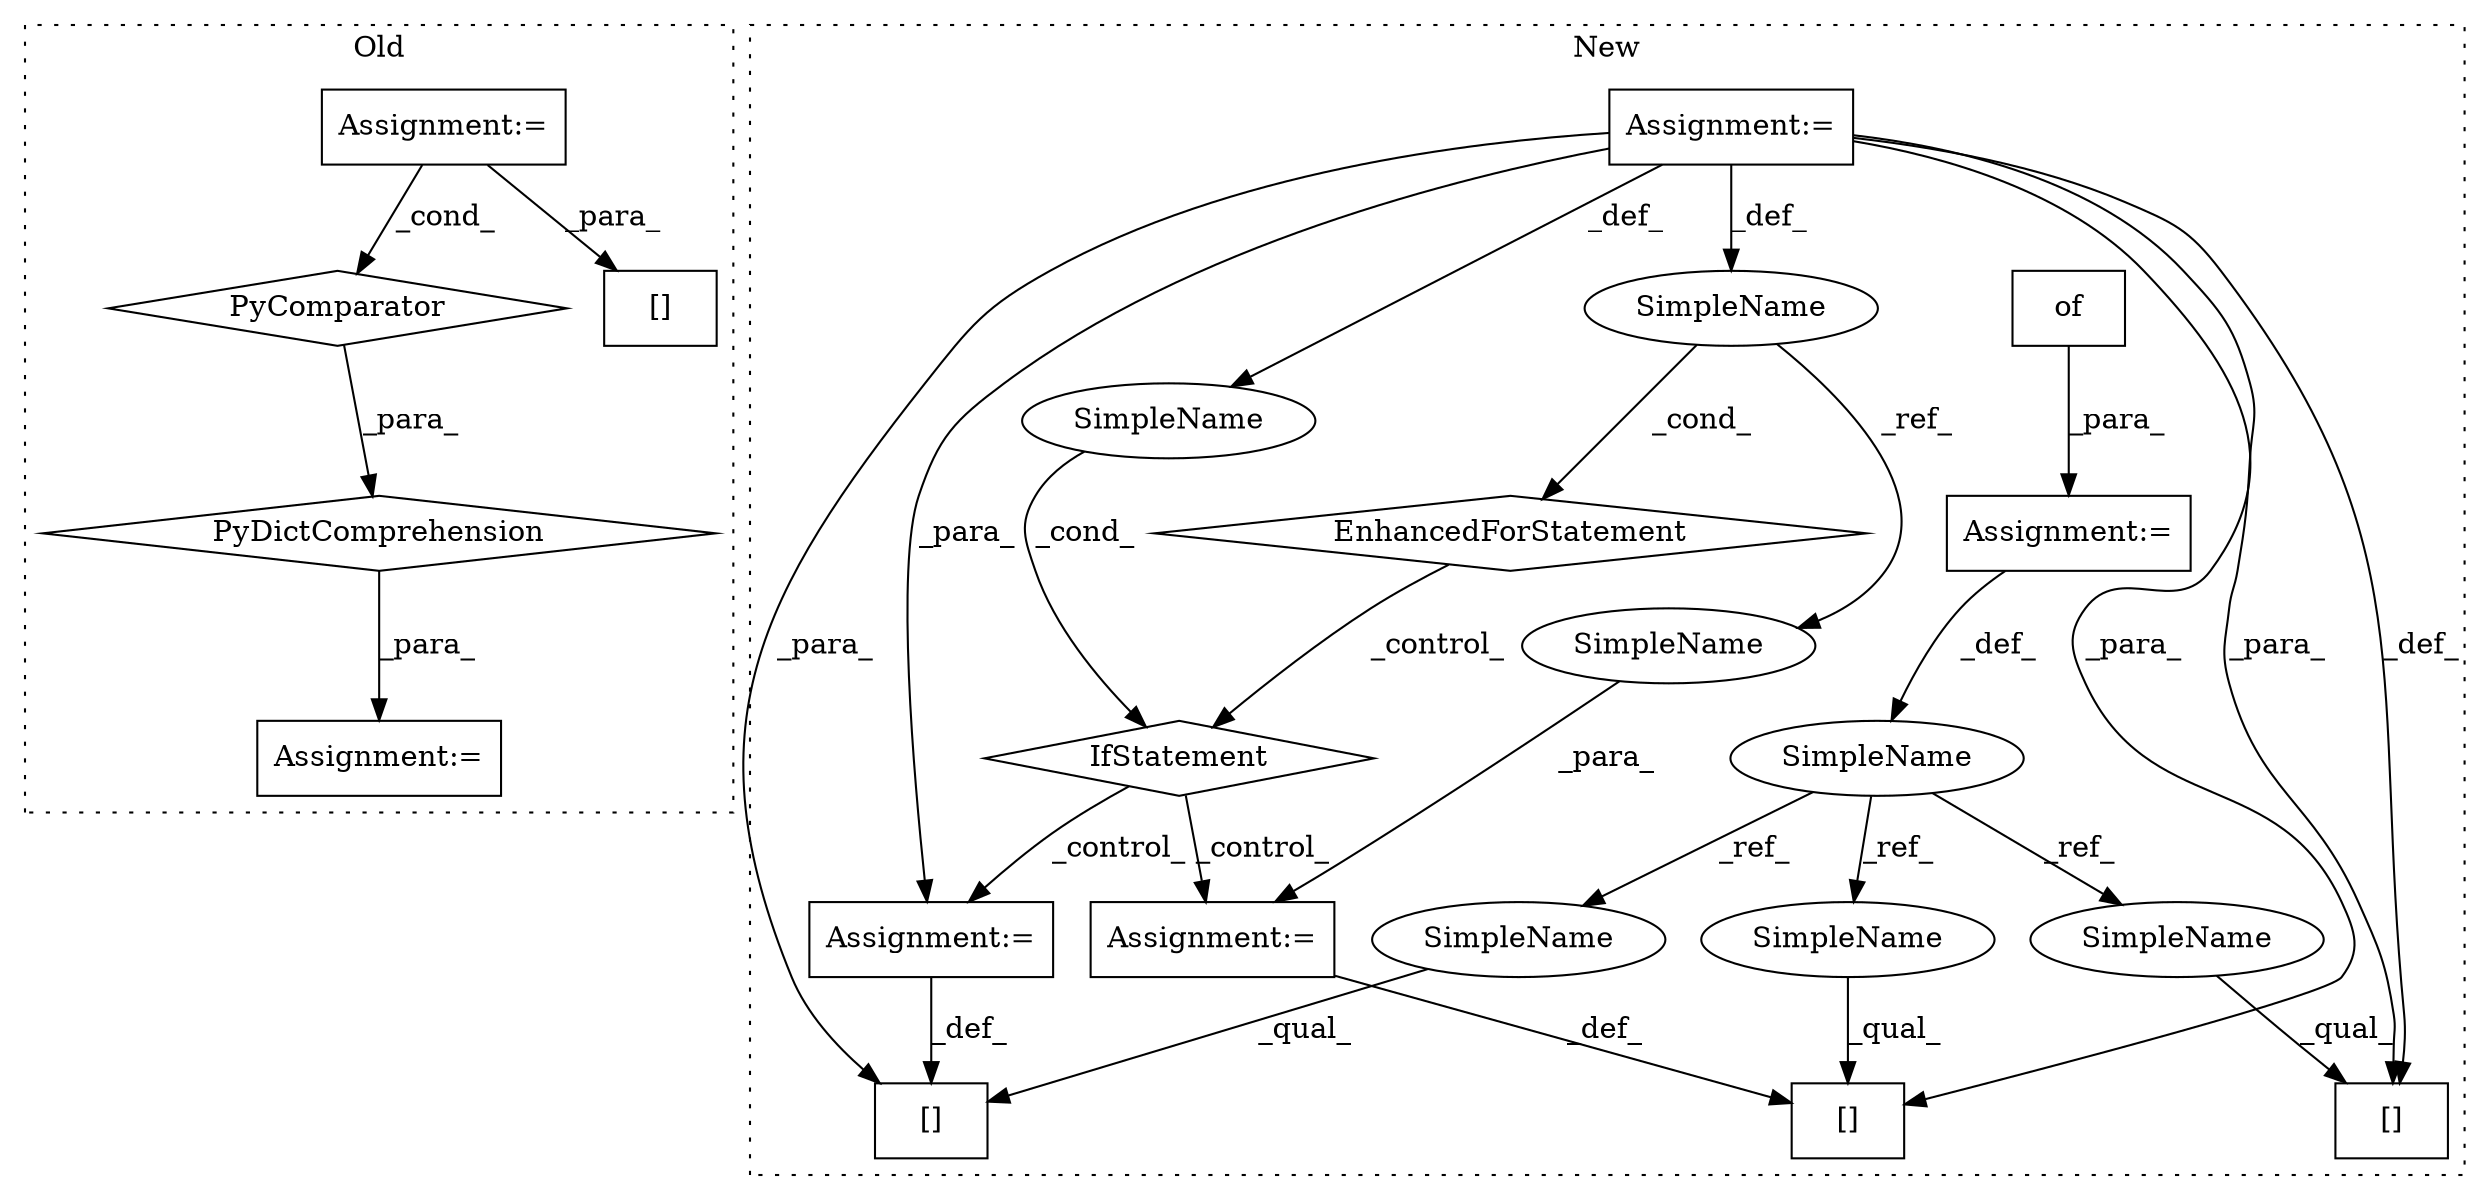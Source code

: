 digraph G {
subgraph cluster0 {
1 [label="PyDictComprehension" a="110" s="3644" l="222" shape="diamond"];
3 [label="PyComparator" a="113" s="3796" l="62" shape="diamond"];
4 [label="Assignment:=" a="7" s="3796" l="62" shape="box"];
10 [label="Assignment:=" a="7" s="3632" l="12" shape="box"];
17 [label="[]" a="2" s="3689,3737" l="25,1" shape="box"];
label = "Old";
style="dotted";
}
subgraph cluster1 {
2 [label="of" a="32" s="3060" l="4" shape="box"];
5 [label="Assignment:=" a="7" s="3055" l="1" shape="box"];
6 [label="[]" a="2" s="3590,3616" l="10,1" shape="box"];
7 [label="Assignment:=" a="7" s="3617" l="1" shape="box"];
8 [label="EnhancedForStatement" a="70" s="3070,3194" l="74,2" shape="diamond"];
9 [label="Assignment:=" a="7" s="3070,3194" l="74,2" shape="box"];
11 [label="IfStatement" a="25" s="3253,3307" l="4,2" shape="diamond"];
12 [label="SimpleName" a="42" s="" l="" shape="ellipse"];
13 [label="Assignment:=" a="7" s="3372" l="1" shape="box"];
14 [label="[]" a="2" s="3319,3371" l="10,1" shape="box"];
15 [label="SimpleName" a="42" s="3046" l="9" shape="ellipse"];
16 [label="SimpleName" a="42" s="3148" l="11" shape="ellipse"];
18 [label="[]" a="2" s="3402,3453" l="10,1" shape="box"];
19 [label="SimpleName" a="42" s="3618" l="11" shape="ellipse"];
20 [label="SimpleName" a="42" s="3319" l="9" shape="ellipse"];
21 [label="SimpleName" a="42" s="3590" l="9" shape="ellipse"];
22 [label="SimpleName" a="42" s="3402" l="9" shape="ellipse"];
label = "New";
style="dotted";
}
1 -> 10 [label="_para_"];
2 -> 5 [label="_para_"];
3 -> 1 [label="_para_"];
4 -> 17 [label="_para_"];
4 -> 3 [label="_cond_"];
5 -> 15 [label="_def_"];
7 -> 6 [label="_def_"];
8 -> 11 [label="_control_"];
9 -> 13 [label="_para_"];
9 -> 14 [label="_para_"];
9 -> 16 [label="_def_"];
9 -> 18 [label="_para_"];
9 -> 6 [label="_para_"];
9 -> 12 [label="_def_"];
9 -> 18 [label="_def_"];
11 -> 7 [label="_control_"];
11 -> 13 [label="_control_"];
12 -> 11 [label="_cond_"];
13 -> 14 [label="_def_"];
15 -> 20 [label="_ref_"];
15 -> 21 [label="_ref_"];
15 -> 22 [label="_ref_"];
16 -> 8 [label="_cond_"];
16 -> 19 [label="_ref_"];
19 -> 7 [label="_para_"];
20 -> 14 [label="_qual_"];
21 -> 6 [label="_qual_"];
22 -> 18 [label="_qual_"];
}